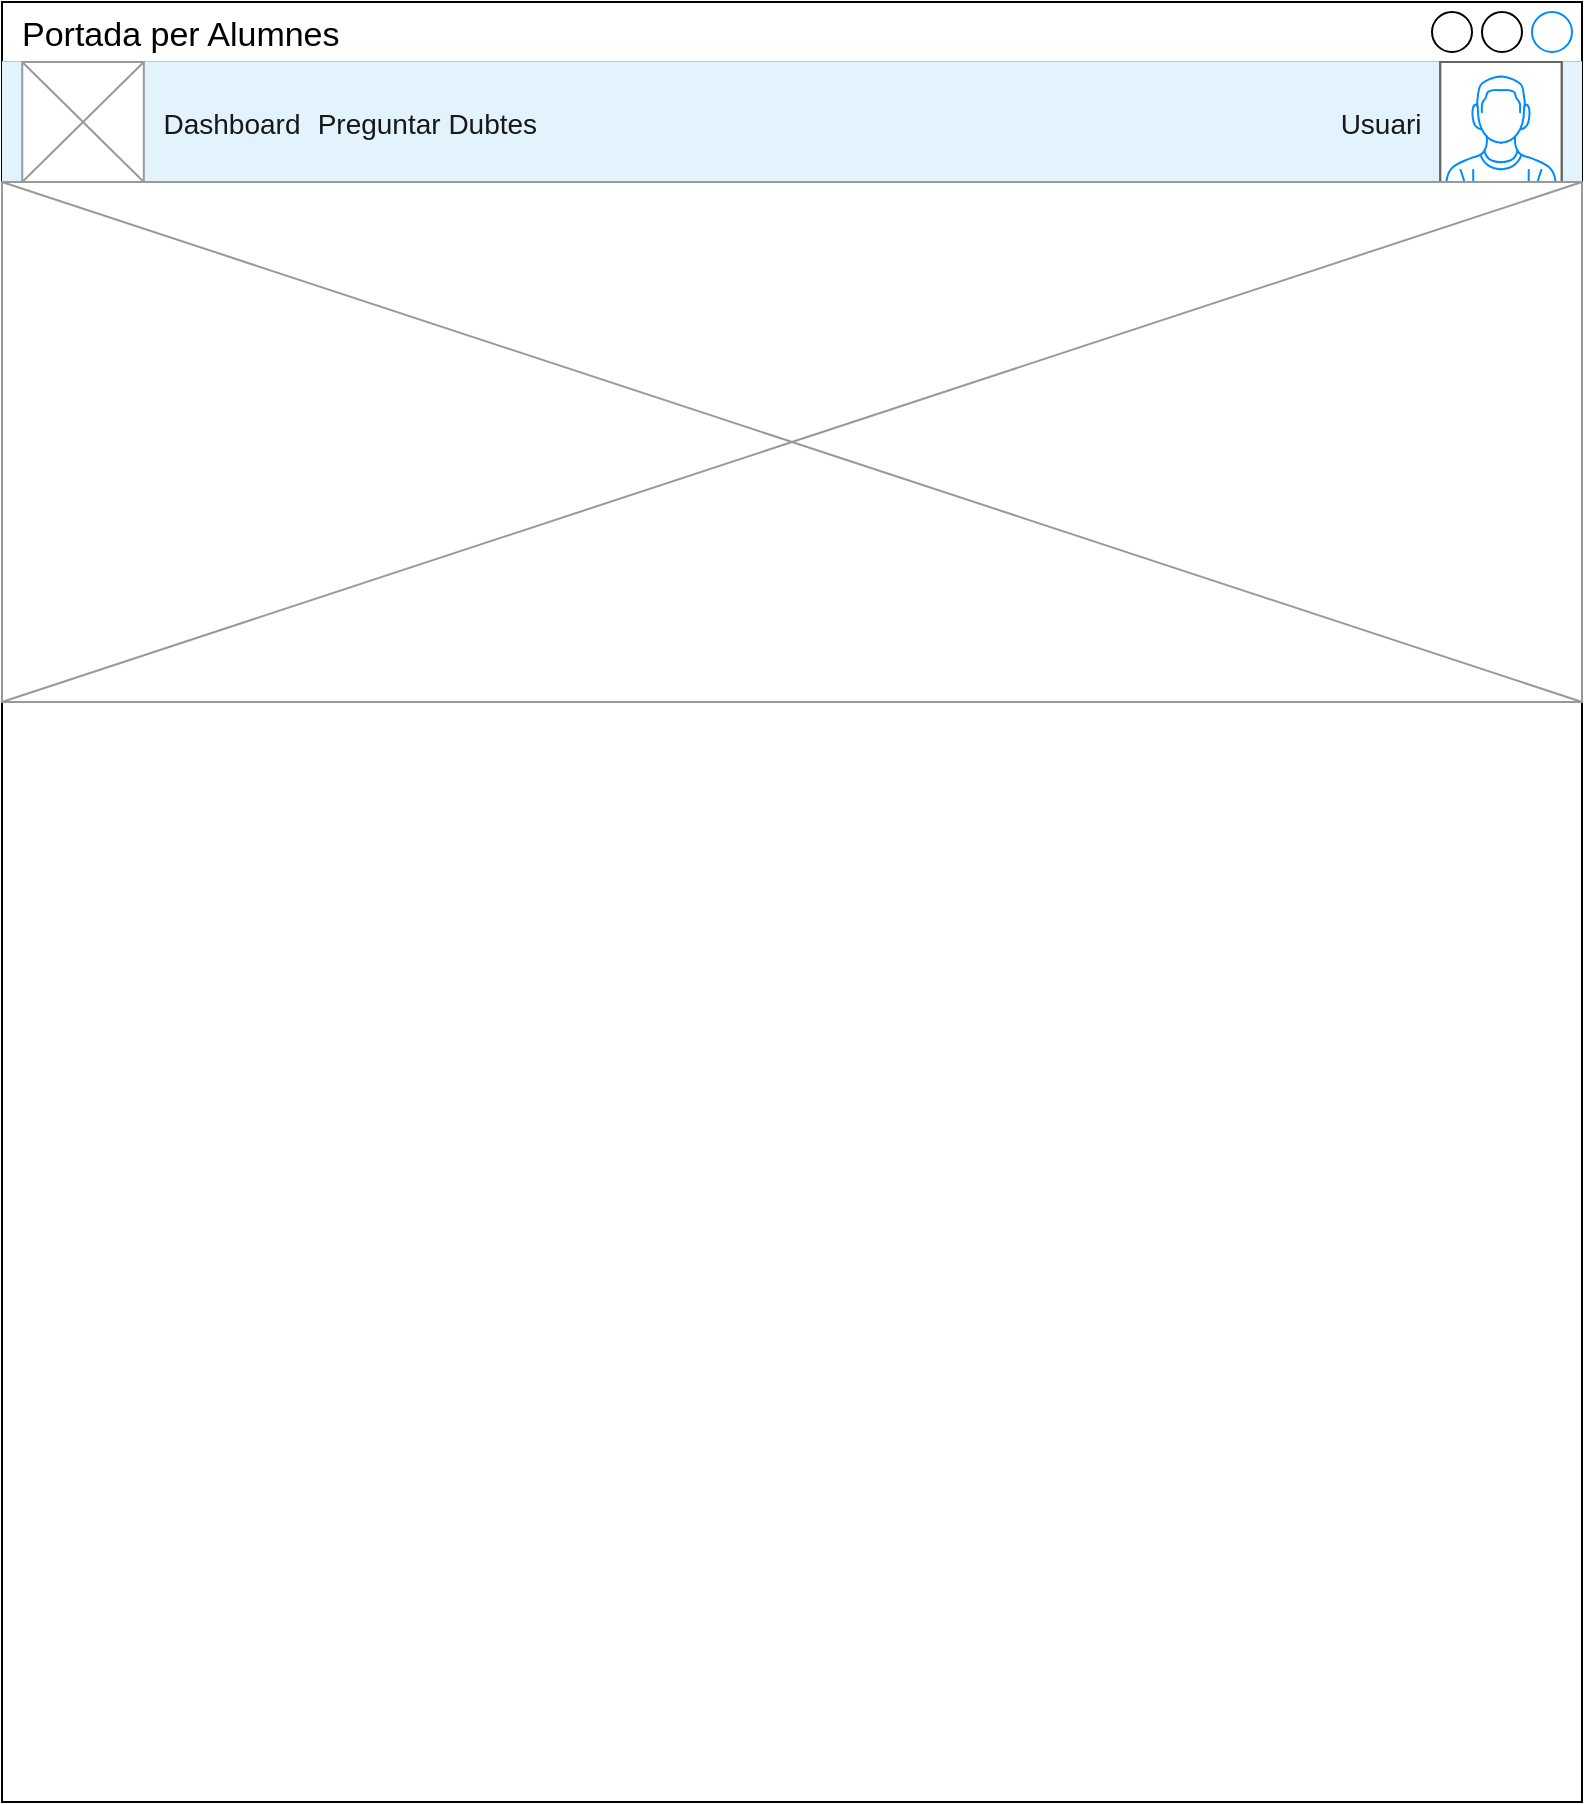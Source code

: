 <mxfile>
    <diagram id="rdRtwRyQDOsYaVcUdxkl" name="Page-1">
        <mxGraphModel dx="1038" dy="740" grid="1" gridSize="10" guides="1" tooltips="1" connect="1" arrows="1" fold="1" page="1" pageScale="1" pageWidth="827" pageHeight="1169" math="0" shadow="0">
            <root>
                <mxCell id="0"/>
                <mxCell id="1" parent="0"/>
                <mxCell id="9" value="Portada per Alumnes" style="strokeWidth=1;shadow=0;dashed=0;align=center;html=1;shape=mxgraph.mockup.containers.window;align=left;verticalAlign=top;spacingLeft=8;strokeColor2=#008cff;strokeColor3=#c4c4c4;mainText=;fontSize=17;labelBackgroundColor=none;" parent="1" vertex="1">
                    <mxGeometry x="20" y="20" width="790" height="900" as="geometry"/>
                </mxCell>
                <mxCell id="10" value="Navbar" style="html=1;shadow=0;dashed=0;fillColor=#E3F3FD;strokeColor=none;fontSize=16;fontColor=#161819;align=left;spacing=15;" parent="1" vertex="1">
                    <mxGeometry x="20" y="50" width="790" height="60" as="geometry"/>
                </mxCell>
                <mxCell id="11" value="Dashboard" style="fillColor=none;strokeColor=none;fontSize=14;fontColor=#161819;align=center;" parent="10" vertex="1">
                    <mxGeometry width="70" height="40" relative="1" as="geometry">
                        <mxPoint x="80" y="10" as="offset"/>
                    </mxGeometry>
                </mxCell>
                <mxCell id="20" value="" style="verticalLabelPosition=bottom;shadow=0;dashed=0;align=center;html=1;verticalAlign=top;strokeWidth=1;shape=mxgraph.mockup.containers.userMale;strokeColor=#666666;strokeColor2=#008cff;" parent="10" vertex="1">
                    <mxGeometry x="719.103" width="60.769" height="60" as="geometry"/>
                </mxCell>
                <mxCell id="22" value="" style="verticalLabelPosition=bottom;shadow=0;dashed=0;align=center;html=1;verticalAlign=top;strokeWidth=1;shape=mxgraph.mockup.graphics.simpleIcon;strokeColor=#999999;" parent="10" vertex="1">
                    <mxGeometry x="10.128" width="60.769" height="60" as="geometry"/>
                </mxCell>
                <mxCell id="26" value="Preguntar Dubtes" style="fillColor=none;strokeColor=none;fontSize=14;fontColor=#161819;align=center;" parent="10" vertex="1">
                    <mxGeometry x="151.923" y="10" width="121.538" height="40" as="geometry"/>
                </mxCell>
                <mxCell id="27" value="Usuari" style="fillColor=none;strokeColor=none;fontSize=14;fontColor=#161819;align=center;" parent="10" vertex="1">
                    <mxGeometry x="660" y="10" width="59.1" height="40" as="geometry"/>
                </mxCell>
                <mxCell id="28" value="" style="verticalLabelPosition=bottom;shadow=0;dashed=0;align=center;html=1;verticalAlign=top;strokeWidth=1;shape=mxgraph.mockup.graphics.simpleIcon;strokeColor=#999999;" parent="1" vertex="1">
                    <mxGeometry x="20" y="110" width="790" height="260" as="geometry"/>
                </mxCell>
            </root>
        </mxGraphModel>
    </diagram>
</mxfile>